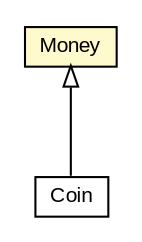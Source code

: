 #!/usr/local/bin/dot
#
# Class diagram 
# Generated by UMLGraph version R5_6 (http://www.umlgraph.org/)
#

digraph G {
	edge [fontname="arial",fontsize=10,labelfontname="arial",labelfontsize=10];
	node [fontname="arial",fontsize=10,shape=plaintext];
	nodesep=0.25;
	ranksep=0.5;
	// java_oo.changemachine.Money
	c2350 [label=<<table title="java_oo.changemachine.Money" border="0" cellborder="1" cellspacing="0" cellpadding="2" port="p" bgcolor="lemonChiffon" href="./Money.html">
		<tr><td><table border="0" cellspacing="0" cellpadding="1">
<tr><td align="center" balign="center"> Money </td></tr>
		</table></td></tr>
		</table>>, URL="./Money.html", fontname="arial", fontcolor="black", fontsize=10.0];
	// java_oo.changemachine.Coin
	c2352 [label=<<table title="java_oo.changemachine.Coin" border="0" cellborder="1" cellspacing="0" cellpadding="2" port="p" href="./Coin.html">
		<tr><td><table border="0" cellspacing="0" cellpadding="1">
<tr><td align="center" balign="center"> Coin </td></tr>
		</table></td></tr>
		</table>>, URL="./Coin.html", fontname="arial", fontcolor="black", fontsize=10.0];
	//java_oo.changemachine.Coin extends java_oo.changemachine.Money
	c2350:p -> c2352:p [dir=back,arrowtail=empty];
}

